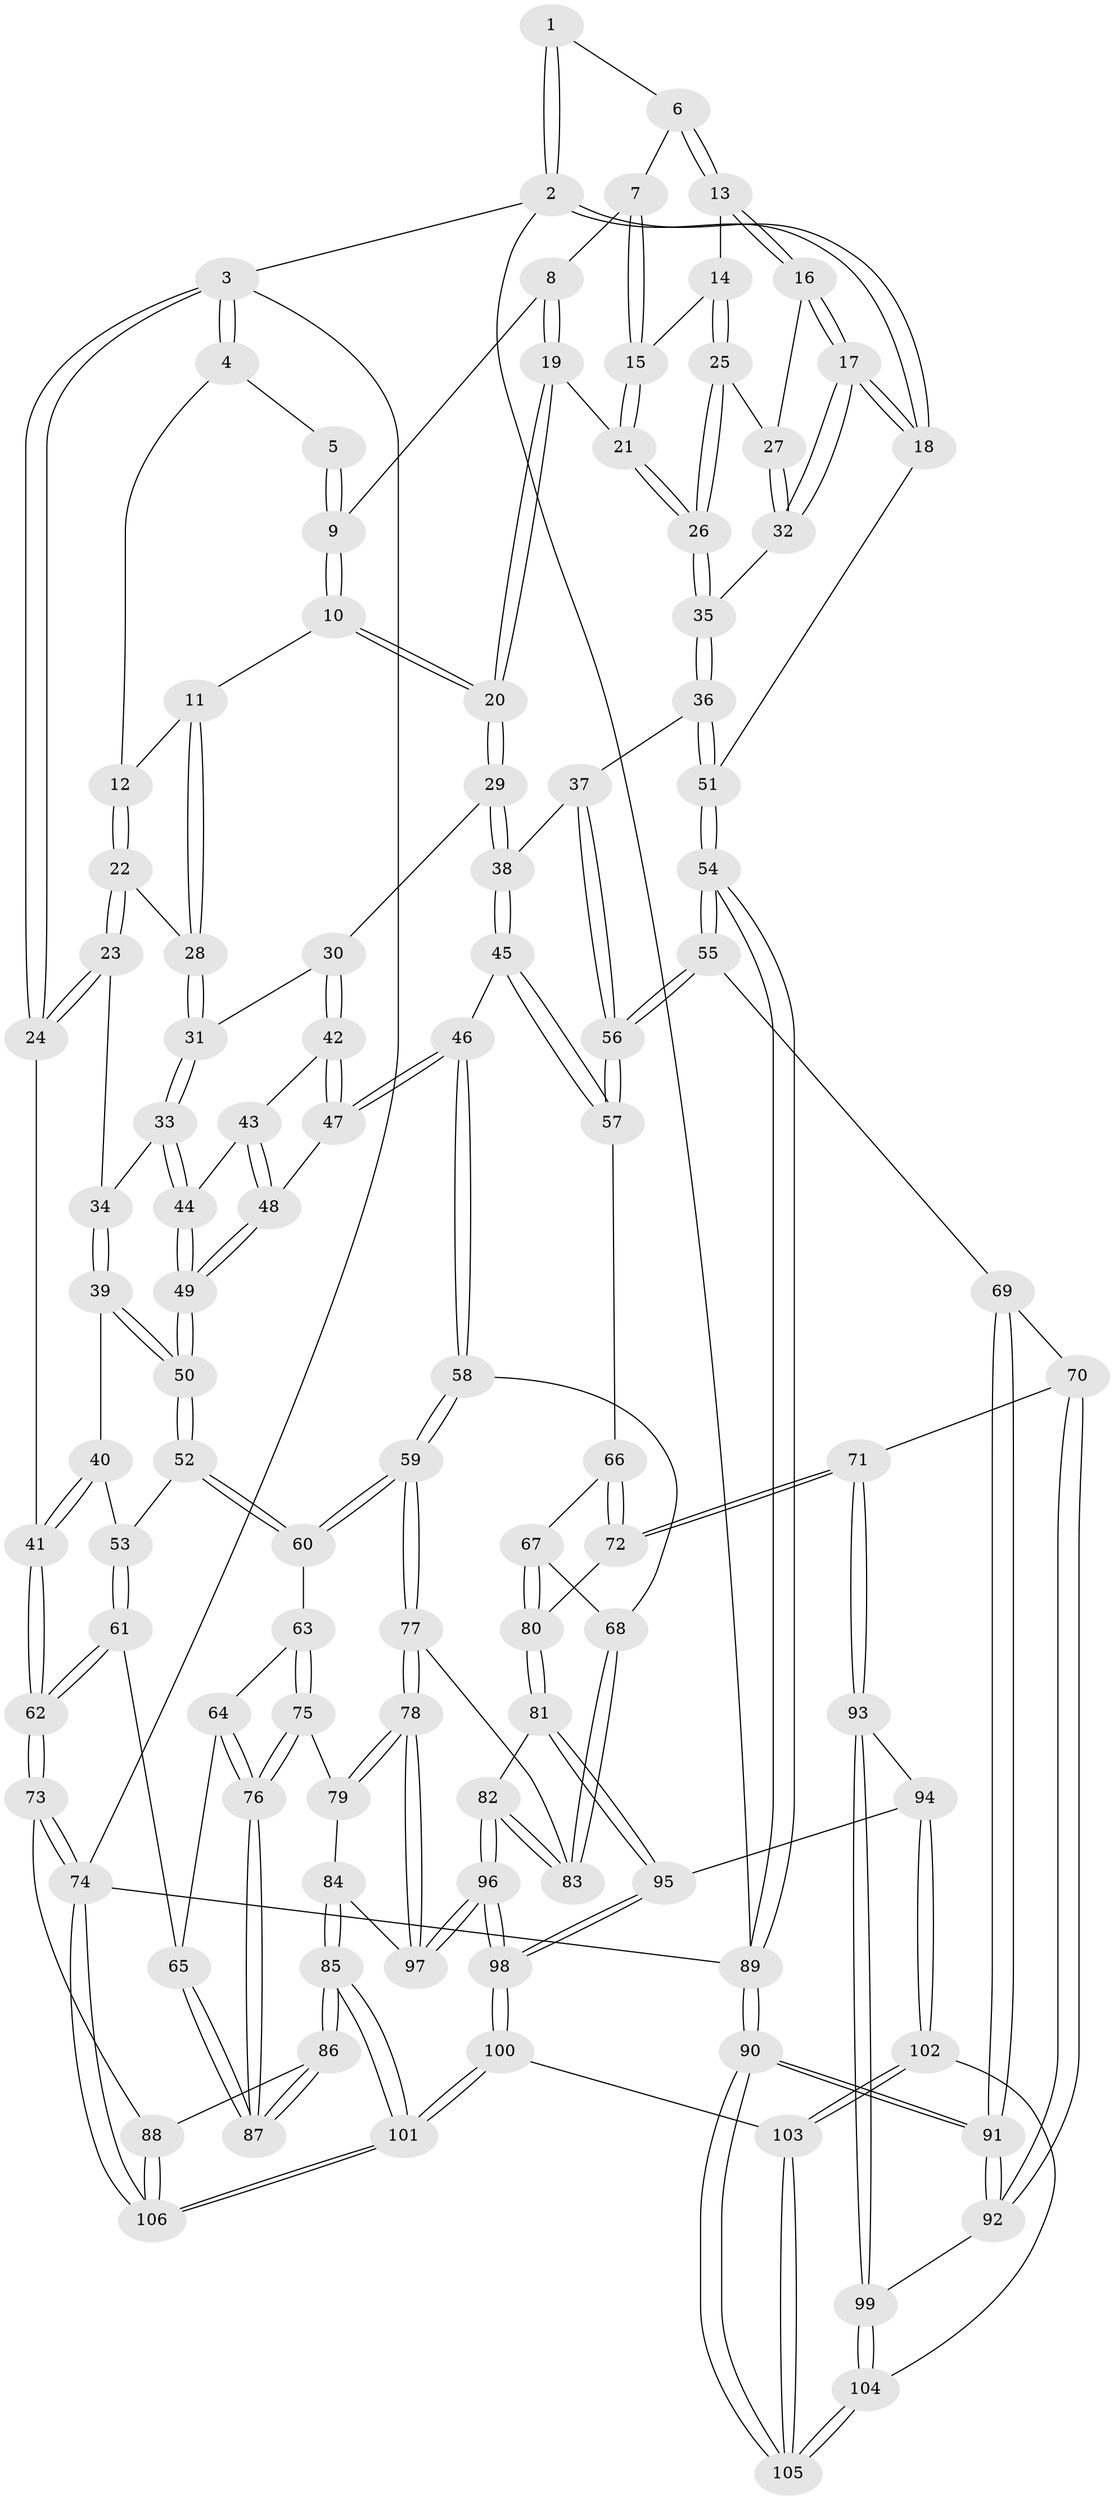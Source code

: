 // coarse degree distribution, {3: 0.5283018867924528, 4: 0.24528301886792453, 2: 0.16981132075471697, 5: 0.03773584905660377, 6: 0.018867924528301886}
// Generated by graph-tools (version 1.1) at 2025/54/03/04/25 22:54:47]
// undirected, 106 vertices, 262 edges
graph export_dot {
  node [color=gray90,style=filled];
  1 [pos="+0.7930747847280885+0"];
  2 [pos="+1+0"];
  3 [pos="+0+0"];
  4 [pos="+0.31096230626003774+0"];
  5 [pos="+0.6550551192329006+0"];
  6 [pos="+0.8150444870243241+0.025502695412757972"];
  7 [pos="+0.7225344162722689+0.06516647029873085"];
  8 [pos="+0.7062725561341769+0.06503814778867541"];
  9 [pos="+0.6280630775184143+0"];
  10 [pos="+0.5628427150849681+0.09254121461976965"];
  11 [pos="+0.44274403439485205+0.09271648423374154"];
  12 [pos="+0.32671385489514754+0"];
  13 [pos="+0.830969270851034+0.059161261623569925"];
  14 [pos="+0.8036719664622045+0.09398433048343119"];
  15 [pos="+0.7463680115155306+0.09703014851053172"];
  16 [pos="+0.9347221874378742+0.12167264945380478"];
  17 [pos="+1+0.1273875777758423"];
  18 [pos="+1+0.12707720708932632"];
  19 [pos="+0.6725349283964842+0.19879767099754153"];
  20 [pos="+0.635946624490379+0.2046489557365823"];
  21 [pos="+0.7188693547516435+0.20538444108479748"];
  22 [pos="+0.22845783950172008+0.11766202829607701"];
  23 [pos="+0.16056713955283386+0.1911933867890521"];
  24 [pos="+0+0.05870215671952243"];
  25 [pos="+0.7589225318019358+0.19793497504318885"];
  26 [pos="+0.7427761519755736+0.21201017673699776"];
  27 [pos="+0.8872935356854293+0.1595978481764951"];
  28 [pos="+0.4127093465875248+0.17701356543515961"];
  29 [pos="+0.60763841360368+0.24771976338631774"];
  30 [pos="+0.4940408294023822+0.2869443907556839"];
  31 [pos="+0.41206639217027113+0.19098584189067488"];
  32 [pos="+0.8554722102904102+0.2724686420940542"];
  33 [pos="+0.27046132186474303+0.28822709953493"];
  34 [pos="+0.18249398255628685+0.22498019880811065"];
  35 [pos="+0.8101365267654405+0.3137260516125504"];
  36 [pos="+0.815704358928917+0.3703371797832832"];
  37 [pos="+0.6937794752496196+0.41474998619961545"];
  38 [pos="+0.6680449870294423+0.4144388220688941"];
  39 [pos="+0.12007231212349602+0.3654305276204265"];
  40 [pos="+0.036821885026018616+0.3978886401466382"];
  41 [pos="+0+0.43694541794381264"];
  42 [pos="+0.4885904808408724+0.30296884544848823"];
  43 [pos="+0.3727751060466104+0.335254910472898"];
  44 [pos="+0.28762775092941545+0.34077152784129233"];
  45 [pos="+0.5543977531923462+0.49974297441271226"];
  46 [pos="+0.5477725633948384+0.5006863098502039"];
  47 [pos="+0.49644360840379037+0.441287496320631"];
  48 [pos="+0.46214967716073946+0.4386741650740678"];
  49 [pos="+0.28081257157428813+0.44396820789657965"];
  50 [pos="+0.2557841283614865+0.48290416415219456"];
  51 [pos="+1+0.5648086712819866"];
  52 [pos="+0.25566403877331245+0.48329917351958296"];
  53 [pos="+0.2331806347305739+0.4884050208998423"];
  54 [pos="+1+0.5790972283869753"];
  55 [pos="+0.8609260891706886+0.6641017278318511"];
  56 [pos="+0.7868951646880656+0.6265483584915996"];
  57 [pos="+0.6976777799729725+0.6096328645018327"];
  58 [pos="+0.46396375858476196+0.6398225611533449"];
  59 [pos="+0.39843628992199054+0.6603966516456847"];
  60 [pos="+0.30738718006975124+0.6173263431977296"];
  61 [pos="+0+0.5992041577415879"];
  62 [pos="+0+0.5913773405848566"];
  63 [pos="+0.29955370301298206+0.6228190471129654"];
  64 [pos="+0.18317791435584316+0.6707012238793696"];
  65 [pos="+0.07707209405714965+0.6782491965044638"];
  66 [pos="+0.643054981307198+0.6604461295096297"];
  67 [pos="+0.521826232780243+0.6770749905102176"];
  68 [pos="+0.47689237821538+0.6504061386812605"];
  69 [pos="+0.8227452980173893+0.719937332517949"];
  70 [pos="+0.8214940781151745+0.7210118040192434"];
  71 [pos="+0.694260237866273+0.8010693290551936"];
  72 [pos="+0.6483468328586457+0.7856577823168626"];
  73 [pos="+0+0.7618449343133232"];
  74 [pos="+0+1"];
  75 [pos="+0.24672181151476505+0.7581853127310965"];
  76 [pos="+0.20404276798749615+0.7685142369400562"];
  77 [pos="+0.3817563589385904+0.7851055235007501"];
  78 [pos="+0.37085335172875067+0.8240121316484575"];
  79 [pos="+0.25096642311085565+0.7648373700551993"];
  80 [pos="+0.6171807877208599+0.7830653291037314"];
  81 [pos="+0.5587543004231895+0.832221860867878"];
  82 [pos="+0.5427743123083812+0.8407078145211501"];
  83 [pos="+0.5135171704783149+0.8067321762386119"];
  84 [pos="+0.2436179000389418+0.8569809182708917"];
  85 [pos="+0.15733708031111968+0.8971272651334766"];
  86 [pos="+0.15282393282374906+0.8905175222339515"];
  87 [pos="+0.15057869844648172+0.8478547612950921"];
  88 [pos="+0+0.8504522032666365"];
  89 [pos="+1+1"];
  90 [pos="+1+1"];
  91 [pos="+0.8998416399645285+0.9800191730166371"];
  92 [pos="+0.7988606180212248+0.920335738444966"];
  93 [pos="+0.693876318735124+0.8776163306668283"];
  94 [pos="+0.6420683637598436+0.9113844722278324"];
  95 [pos="+0.6242891774121533+0.9148663328571879"];
  96 [pos="+0.4443815718431678+0.9833052606739725"];
  97 [pos="+0.37035454473758334+0.8281219606093638"];
  98 [pos="+0.44604531396411273+1"];
  99 [pos="+0.7220963521011222+0.9155900995912908"];
  100 [pos="+0.4152401726576517+1"];
  101 [pos="+0.18753645338848005+1"];
  102 [pos="+0.6445569282852797+0.9688218575034839"];
  103 [pos="+0.46876130525896176+1"];
  104 [pos="+0.7184368822955777+0.9856177344611736"];
  105 [pos="+0.773068199060392+1"];
  106 [pos="+0.12842032799528863+1"];
  1 -- 2;
  1 -- 2;
  1 -- 6;
  2 -- 3;
  2 -- 18;
  2 -- 18;
  2 -- 89;
  3 -- 4;
  3 -- 4;
  3 -- 24;
  3 -- 24;
  3 -- 74;
  4 -- 5;
  4 -- 12;
  5 -- 9;
  5 -- 9;
  6 -- 7;
  6 -- 13;
  6 -- 13;
  7 -- 8;
  7 -- 15;
  7 -- 15;
  8 -- 9;
  8 -- 19;
  8 -- 19;
  9 -- 10;
  9 -- 10;
  10 -- 11;
  10 -- 20;
  10 -- 20;
  11 -- 12;
  11 -- 28;
  11 -- 28;
  12 -- 22;
  12 -- 22;
  13 -- 14;
  13 -- 16;
  13 -- 16;
  14 -- 15;
  14 -- 25;
  14 -- 25;
  15 -- 21;
  15 -- 21;
  16 -- 17;
  16 -- 17;
  16 -- 27;
  17 -- 18;
  17 -- 18;
  17 -- 32;
  17 -- 32;
  18 -- 51;
  19 -- 20;
  19 -- 20;
  19 -- 21;
  20 -- 29;
  20 -- 29;
  21 -- 26;
  21 -- 26;
  22 -- 23;
  22 -- 23;
  22 -- 28;
  23 -- 24;
  23 -- 24;
  23 -- 34;
  24 -- 41;
  25 -- 26;
  25 -- 26;
  25 -- 27;
  26 -- 35;
  26 -- 35;
  27 -- 32;
  27 -- 32;
  28 -- 31;
  28 -- 31;
  29 -- 30;
  29 -- 38;
  29 -- 38;
  30 -- 31;
  30 -- 42;
  30 -- 42;
  31 -- 33;
  31 -- 33;
  32 -- 35;
  33 -- 34;
  33 -- 44;
  33 -- 44;
  34 -- 39;
  34 -- 39;
  35 -- 36;
  35 -- 36;
  36 -- 37;
  36 -- 51;
  36 -- 51;
  37 -- 38;
  37 -- 56;
  37 -- 56;
  38 -- 45;
  38 -- 45;
  39 -- 40;
  39 -- 50;
  39 -- 50;
  40 -- 41;
  40 -- 41;
  40 -- 53;
  41 -- 62;
  41 -- 62;
  42 -- 43;
  42 -- 47;
  42 -- 47;
  43 -- 44;
  43 -- 48;
  43 -- 48;
  44 -- 49;
  44 -- 49;
  45 -- 46;
  45 -- 57;
  45 -- 57;
  46 -- 47;
  46 -- 47;
  46 -- 58;
  46 -- 58;
  47 -- 48;
  48 -- 49;
  48 -- 49;
  49 -- 50;
  49 -- 50;
  50 -- 52;
  50 -- 52;
  51 -- 54;
  51 -- 54;
  52 -- 53;
  52 -- 60;
  52 -- 60;
  53 -- 61;
  53 -- 61;
  54 -- 55;
  54 -- 55;
  54 -- 89;
  54 -- 89;
  55 -- 56;
  55 -- 56;
  55 -- 69;
  56 -- 57;
  56 -- 57;
  57 -- 66;
  58 -- 59;
  58 -- 59;
  58 -- 68;
  59 -- 60;
  59 -- 60;
  59 -- 77;
  59 -- 77;
  60 -- 63;
  61 -- 62;
  61 -- 62;
  61 -- 65;
  62 -- 73;
  62 -- 73;
  63 -- 64;
  63 -- 75;
  63 -- 75;
  64 -- 65;
  64 -- 76;
  64 -- 76;
  65 -- 87;
  65 -- 87;
  66 -- 67;
  66 -- 72;
  66 -- 72;
  67 -- 68;
  67 -- 80;
  67 -- 80;
  68 -- 83;
  68 -- 83;
  69 -- 70;
  69 -- 91;
  69 -- 91;
  70 -- 71;
  70 -- 92;
  70 -- 92;
  71 -- 72;
  71 -- 72;
  71 -- 93;
  71 -- 93;
  72 -- 80;
  73 -- 74;
  73 -- 74;
  73 -- 88;
  74 -- 106;
  74 -- 106;
  74 -- 89;
  75 -- 76;
  75 -- 76;
  75 -- 79;
  76 -- 87;
  76 -- 87;
  77 -- 78;
  77 -- 78;
  77 -- 83;
  78 -- 79;
  78 -- 79;
  78 -- 97;
  78 -- 97;
  79 -- 84;
  80 -- 81;
  80 -- 81;
  81 -- 82;
  81 -- 95;
  81 -- 95;
  82 -- 83;
  82 -- 83;
  82 -- 96;
  82 -- 96;
  84 -- 85;
  84 -- 85;
  84 -- 97;
  85 -- 86;
  85 -- 86;
  85 -- 101;
  85 -- 101;
  86 -- 87;
  86 -- 87;
  86 -- 88;
  88 -- 106;
  88 -- 106;
  89 -- 90;
  89 -- 90;
  90 -- 91;
  90 -- 91;
  90 -- 105;
  90 -- 105;
  91 -- 92;
  91 -- 92;
  92 -- 99;
  93 -- 94;
  93 -- 99;
  93 -- 99;
  94 -- 95;
  94 -- 102;
  94 -- 102;
  95 -- 98;
  95 -- 98;
  96 -- 97;
  96 -- 97;
  96 -- 98;
  96 -- 98;
  98 -- 100;
  98 -- 100;
  99 -- 104;
  99 -- 104;
  100 -- 101;
  100 -- 101;
  100 -- 103;
  101 -- 106;
  101 -- 106;
  102 -- 103;
  102 -- 103;
  102 -- 104;
  103 -- 105;
  103 -- 105;
  104 -- 105;
  104 -- 105;
}
